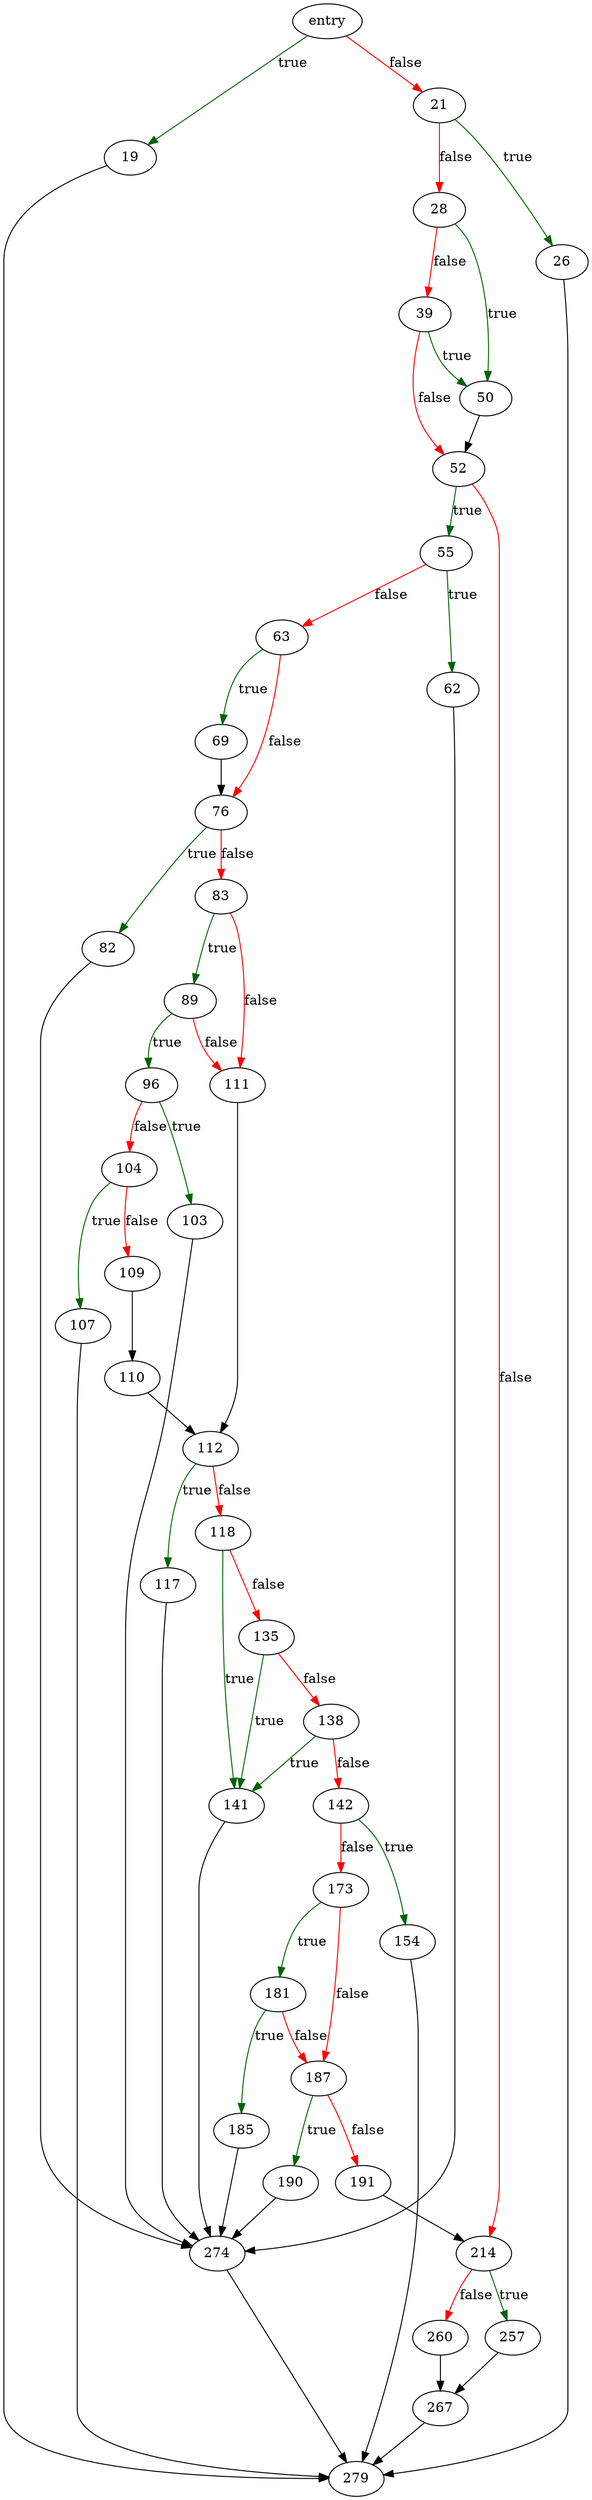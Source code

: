 digraph "lockBtree" {
	// Node definitions.
	1 [label=entry];
	19;
	21;
	26;
	28;
	39;
	50;
	52;
	55;
	62;
	63;
	69;
	76;
	82;
	83;
	89;
	96;
	103;
	104;
	107;
	109;
	110;
	111;
	112;
	117;
	118;
	135;
	138;
	141;
	142;
	154;
	173;
	181;
	185;
	187;
	190;
	191;
	214;
	257;
	260;
	267;
	274;
	279;

	// Edge definitions.
	1 -> 19 [
		color=darkgreen
		label=true
	];
	1 -> 21 [
		color=red
		label=false
	];
	19 -> 279;
	21 -> 26 [
		color=darkgreen
		label=true
	];
	21 -> 28 [
		color=red
		label=false
	];
	26 -> 279;
	28 -> 39 [
		color=red
		label=false
	];
	28 -> 50 [
		color=darkgreen
		label=true
	];
	39 -> 50 [
		color=darkgreen
		label=true
	];
	39 -> 52 [
		color=red
		label=false
	];
	50 -> 52;
	52 -> 55 [
		color=darkgreen
		label=true
	];
	52 -> 214 [
		color=red
		label=false
	];
	55 -> 62 [
		color=darkgreen
		label=true
	];
	55 -> 63 [
		color=red
		label=false
	];
	62 -> 274;
	63 -> 69 [
		color=darkgreen
		label=true
	];
	63 -> 76 [
		color=red
		label=false
	];
	69 -> 76;
	76 -> 82 [
		color=darkgreen
		label=true
	];
	76 -> 83 [
		color=red
		label=false
	];
	82 -> 274;
	83 -> 89 [
		color=darkgreen
		label=true
	];
	83 -> 111 [
		color=red
		label=false
	];
	89 -> 96 [
		color=darkgreen
		label=true
	];
	89 -> 111 [
		color=red
		label=false
	];
	96 -> 103 [
		color=darkgreen
		label=true
	];
	96 -> 104 [
		color=red
		label=false
	];
	103 -> 274;
	104 -> 107 [
		color=darkgreen
		label=true
	];
	104 -> 109 [
		color=red
		label=false
	];
	107 -> 279;
	109 -> 110;
	110 -> 112;
	111 -> 112;
	112 -> 117 [
		color=darkgreen
		label=true
	];
	112 -> 118 [
		color=red
		label=false
	];
	117 -> 274;
	118 -> 135 [
		color=red
		label=false
	];
	118 -> 141 [
		color=darkgreen
		label=true
	];
	135 -> 138 [
		color=red
		label=false
	];
	135 -> 141 [
		color=darkgreen
		label=true
	];
	138 -> 141 [
		color=darkgreen
		label=true
	];
	138 -> 142 [
		color=red
		label=false
	];
	141 -> 274;
	142 -> 154 [
		color=darkgreen
		label=true
	];
	142 -> 173 [
		color=red
		label=false
	];
	154 -> 279;
	173 -> 181 [
		color=darkgreen
		label=true
	];
	173 -> 187 [
		color=red
		label=false
	];
	181 -> 185 [
		color=darkgreen
		label=true
	];
	181 -> 187 [
		color=red
		label=false
	];
	185 -> 274;
	187 -> 190 [
		color=darkgreen
		label=true
	];
	187 -> 191 [
		color=red
		label=false
	];
	190 -> 274;
	191 -> 214;
	214 -> 257 [
		color=darkgreen
		label=true
	];
	214 -> 260 [
		color=red
		label=false
	];
	257 -> 267;
	260 -> 267;
	267 -> 279;
	274 -> 279;
}